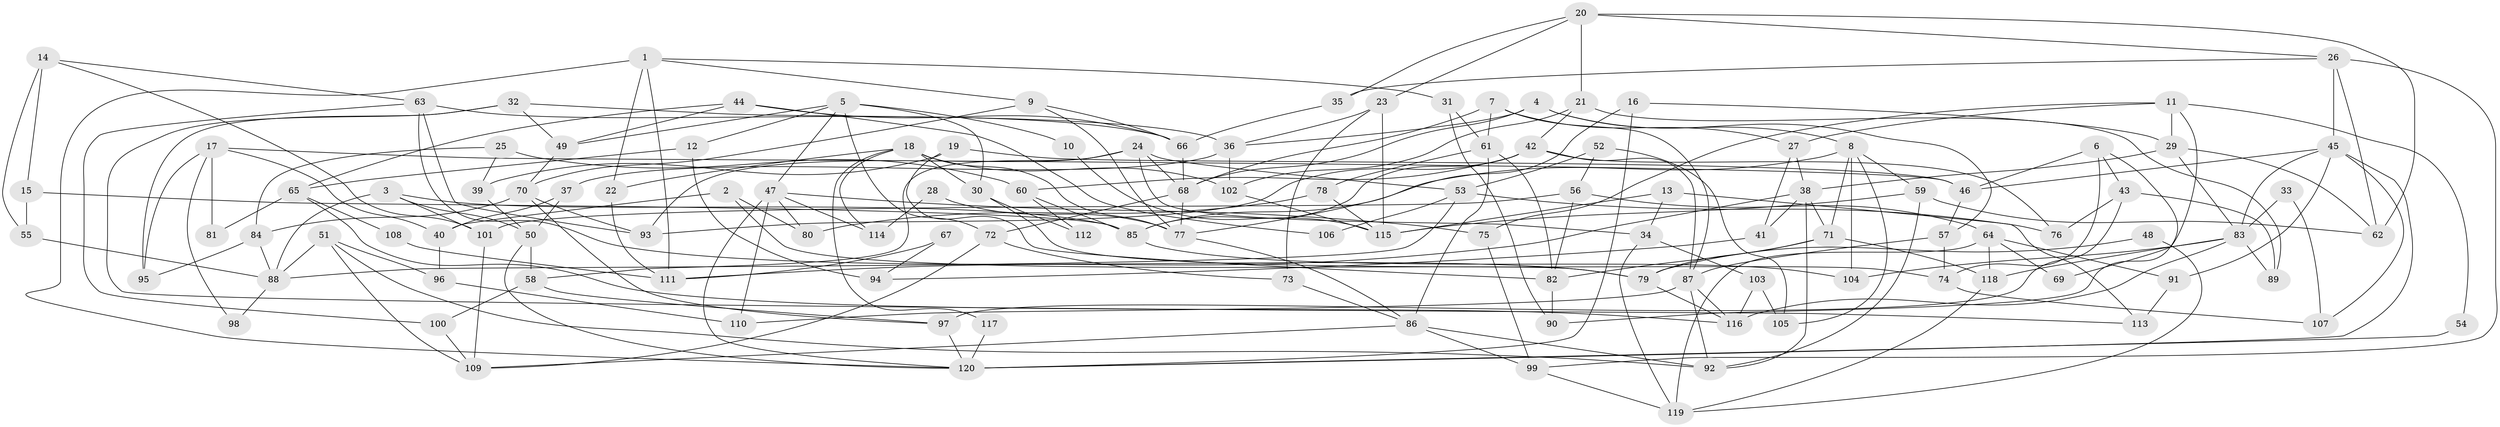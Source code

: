 // Generated by graph-tools (version 1.1) at 2025/50/03/09/25 03:50:03]
// undirected, 120 vertices, 240 edges
graph export_dot {
graph [start="1"]
  node [color=gray90,style=filled];
  1;
  2;
  3;
  4;
  5;
  6;
  7;
  8;
  9;
  10;
  11;
  12;
  13;
  14;
  15;
  16;
  17;
  18;
  19;
  20;
  21;
  22;
  23;
  24;
  25;
  26;
  27;
  28;
  29;
  30;
  31;
  32;
  33;
  34;
  35;
  36;
  37;
  38;
  39;
  40;
  41;
  42;
  43;
  44;
  45;
  46;
  47;
  48;
  49;
  50;
  51;
  52;
  53;
  54;
  55;
  56;
  57;
  58;
  59;
  60;
  61;
  62;
  63;
  64;
  65;
  66;
  67;
  68;
  69;
  70;
  71;
  72;
  73;
  74;
  75;
  76;
  77;
  78;
  79;
  80;
  81;
  82;
  83;
  84;
  85;
  86;
  87;
  88;
  89;
  90;
  91;
  92;
  93;
  94;
  95;
  96;
  97;
  98;
  99;
  100;
  101;
  102;
  103;
  104;
  105;
  106;
  107;
  108;
  109;
  110;
  111;
  112;
  113;
  114;
  115;
  116;
  117;
  118;
  119;
  120;
  1 -- 9;
  1 -- 120;
  1 -- 22;
  1 -- 31;
  1 -- 111;
  2 -- 80;
  2 -- 79;
  2 -- 40;
  3 -- 88;
  3 -- 101;
  3 -- 50;
  3 -- 85;
  4 -- 8;
  4 -- 36;
  4 -- 57;
  4 -- 68;
  5 -- 49;
  5 -- 47;
  5 -- 10;
  5 -- 12;
  5 -- 30;
  5 -- 72;
  6 -- 74;
  6 -- 43;
  6 -- 46;
  6 -- 90;
  7 -- 68;
  7 -- 61;
  7 -- 27;
  7 -- 87;
  8 -- 104;
  8 -- 71;
  8 -- 59;
  8 -- 85;
  8 -- 105;
  9 -- 77;
  9 -- 66;
  9 -- 70;
  10 -- 115;
  11 -- 27;
  11 -- 29;
  11 -- 54;
  11 -- 69;
  11 -- 75;
  12 -- 65;
  12 -- 94;
  13 -- 113;
  13 -- 115;
  13 -- 34;
  14 -- 15;
  14 -- 101;
  14 -- 55;
  14 -- 63;
  15 -- 85;
  15 -- 55;
  16 -- 29;
  16 -- 120;
  16 -- 77;
  17 -- 46;
  17 -- 40;
  17 -- 81;
  17 -- 95;
  17 -- 98;
  18 -- 77;
  18 -- 22;
  18 -- 30;
  18 -- 102;
  18 -- 114;
  18 -- 117;
  19 -- 46;
  19 -- 82;
  19 -- 39;
  20 -- 21;
  20 -- 35;
  20 -- 23;
  20 -- 26;
  20 -- 62;
  21 -- 42;
  21 -- 102;
  21 -- 89;
  22 -- 111;
  23 -- 73;
  23 -- 36;
  23 -- 115;
  24 -- 34;
  24 -- 93;
  24 -- 53;
  24 -- 58;
  24 -- 68;
  25 -- 60;
  25 -- 39;
  25 -- 84;
  26 -- 62;
  26 -- 35;
  26 -- 45;
  26 -- 99;
  27 -- 38;
  27 -- 41;
  28 -- 77;
  28 -- 114;
  29 -- 62;
  29 -- 83;
  29 -- 38;
  30 -- 74;
  30 -- 112;
  31 -- 61;
  31 -- 90;
  32 -- 95;
  32 -- 36;
  32 -- 49;
  32 -- 113;
  33 -- 83;
  33 -- 107;
  34 -- 119;
  34 -- 103;
  35 -- 66;
  36 -- 37;
  36 -- 102;
  37 -- 50;
  37 -- 40;
  38 -- 92;
  38 -- 41;
  38 -- 71;
  38 -- 111;
  39 -- 50;
  40 -- 96;
  41 -- 94;
  42 -- 85;
  42 -- 93;
  42 -- 60;
  42 -- 76;
  42 -- 87;
  43 -- 89;
  43 -- 76;
  43 -- 97;
  44 -- 66;
  44 -- 49;
  44 -- 65;
  44 -- 106;
  45 -- 46;
  45 -- 83;
  45 -- 91;
  45 -- 107;
  45 -- 120;
  46 -- 57;
  47 -- 75;
  47 -- 120;
  47 -- 80;
  47 -- 110;
  47 -- 114;
  48 -- 119;
  48 -- 79;
  49 -- 70;
  50 -- 120;
  50 -- 58;
  51 -- 109;
  51 -- 92;
  51 -- 88;
  51 -- 96;
  52 -- 53;
  52 -- 105;
  52 -- 56;
  53 -- 88;
  53 -- 76;
  53 -- 106;
  54 -- 120;
  55 -- 88;
  56 -- 82;
  56 -- 64;
  56 -- 101;
  57 -- 87;
  57 -- 74;
  58 -- 97;
  58 -- 100;
  59 -- 115;
  59 -- 62;
  59 -- 92;
  60 -- 85;
  60 -- 112;
  61 -- 82;
  61 -- 86;
  61 -- 78;
  63 -- 100;
  63 -- 66;
  63 -- 79;
  63 -- 93;
  64 -- 118;
  64 -- 69;
  64 -- 91;
  64 -- 119;
  65 -- 116;
  65 -- 81;
  65 -- 108;
  66 -- 68;
  67 -- 94;
  67 -- 111;
  68 -- 72;
  68 -- 77;
  70 -- 97;
  70 -- 84;
  70 -- 93;
  71 -- 79;
  71 -- 82;
  71 -- 118;
  72 -- 73;
  72 -- 109;
  73 -- 86;
  74 -- 107;
  75 -- 99;
  77 -- 86;
  78 -- 115;
  78 -- 80;
  79 -- 116;
  82 -- 90;
  83 -- 118;
  83 -- 89;
  83 -- 104;
  83 -- 116;
  84 -- 88;
  84 -- 95;
  85 -- 104;
  86 -- 92;
  86 -- 99;
  86 -- 109;
  87 -- 92;
  87 -- 110;
  87 -- 116;
  88 -- 98;
  91 -- 113;
  96 -- 110;
  97 -- 120;
  99 -- 119;
  100 -- 109;
  101 -- 109;
  102 -- 115;
  103 -- 116;
  103 -- 105;
  108 -- 111;
  117 -- 120;
  118 -- 119;
}
